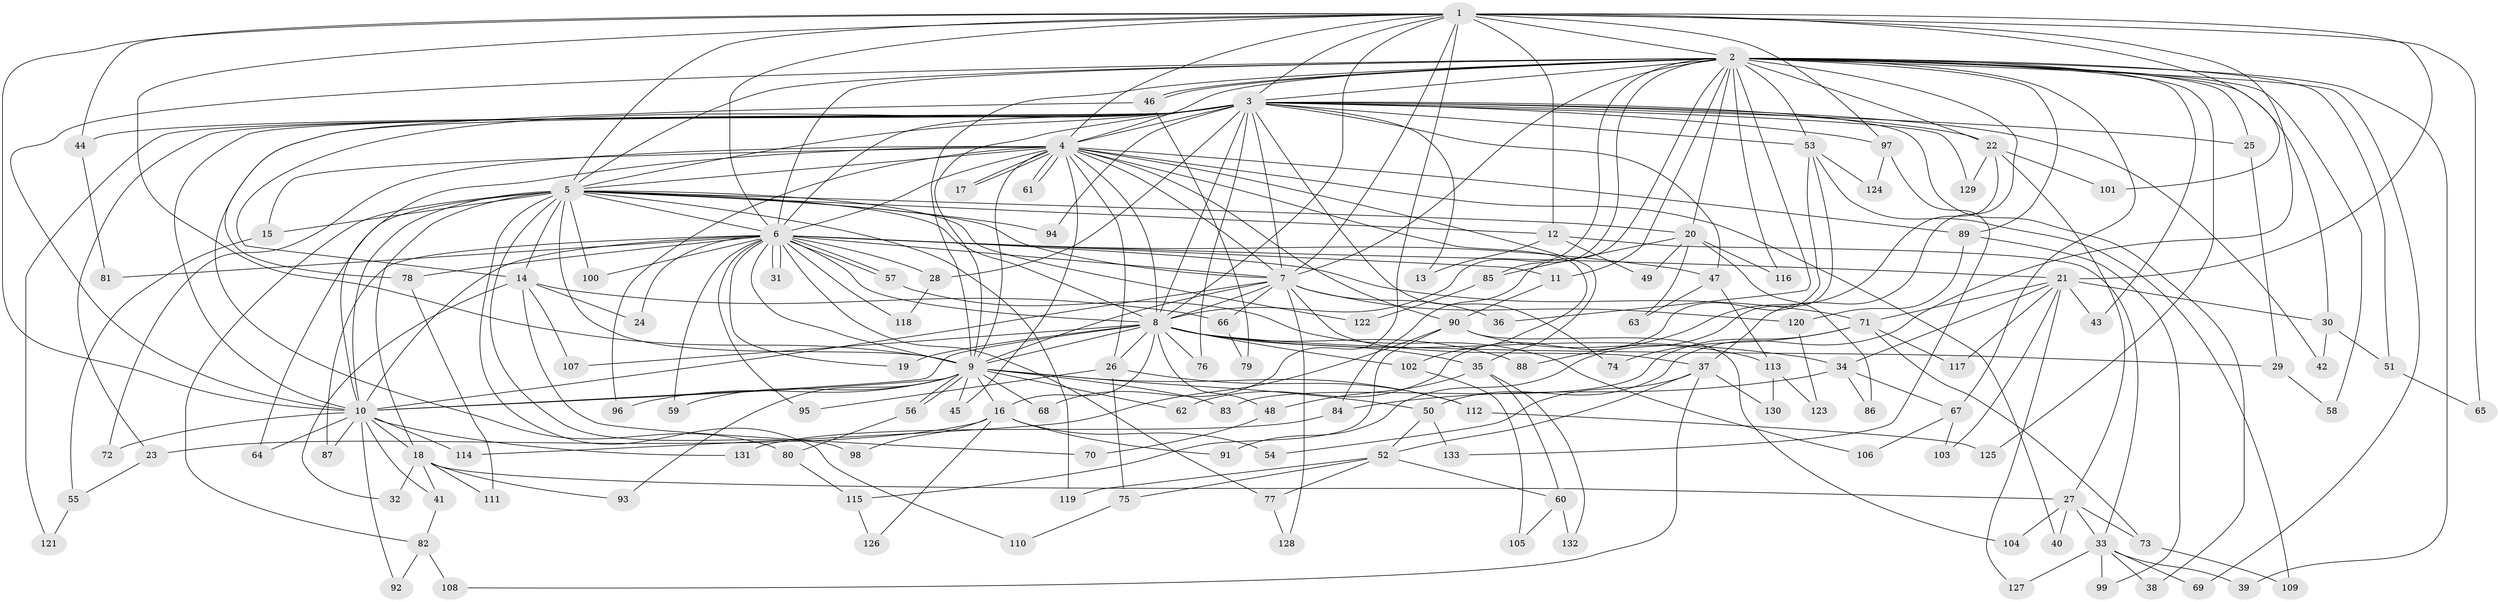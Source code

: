 // Generated by graph-tools (version 1.1) at 2025/01/03/09/25 03:01:37]
// undirected, 133 vertices, 291 edges
graph export_dot {
graph [start="1"]
  node [color=gray90,style=filled];
  1;
  2;
  3;
  4;
  5;
  6;
  7;
  8;
  9;
  10;
  11;
  12;
  13;
  14;
  15;
  16;
  17;
  18;
  19;
  20;
  21;
  22;
  23;
  24;
  25;
  26;
  27;
  28;
  29;
  30;
  31;
  32;
  33;
  34;
  35;
  36;
  37;
  38;
  39;
  40;
  41;
  42;
  43;
  44;
  45;
  46;
  47;
  48;
  49;
  50;
  51;
  52;
  53;
  54;
  55;
  56;
  57;
  58;
  59;
  60;
  61;
  62;
  63;
  64;
  65;
  66;
  67;
  68;
  69;
  70;
  71;
  72;
  73;
  74;
  75;
  76;
  77;
  78;
  79;
  80;
  81;
  82;
  83;
  84;
  85;
  86;
  87;
  88;
  89;
  90;
  91;
  92;
  93;
  94;
  95;
  96;
  97;
  98;
  99;
  100;
  101;
  102;
  103;
  104;
  105;
  106;
  107;
  108;
  109;
  110;
  111;
  112;
  113;
  114;
  115;
  116;
  117;
  118;
  119;
  120;
  121;
  122;
  123;
  124;
  125;
  126;
  127;
  128;
  129;
  130;
  131;
  132;
  133;
  1 -- 2;
  1 -- 3;
  1 -- 4;
  1 -- 5;
  1 -- 6;
  1 -- 7;
  1 -- 8;
  1 -- 9;
  1 -- 10;
  1 -- 12;
  1 -- 21;
  1 -- 44;
  1 -- 50;
  1 -- 65;
  1 -- 68;
  1 -- 97;
  1 -- 101;
  2 -- 3;
  2 -- 4;
  2 -- 5;
  2 -- 6;
  2 -- 7;
  2 -- 8;
  2 -- 9;
  2 -- 10;
  2 -- 11;
  2 -- 20;
  2 -- 22;
  2 -- 25;
  2 -- 30;
  2 -- 36;
  2 -- 37;
  2 -- 39;
  2 -- 43;
  2 -- 46;
  2 -- 46;
  2 -- 51;
  2 -- 53;
  2 -- 58;
  2 -- 67;
  2 -- 69;
  2 -- 84;
  2 -- 85;
  2 -- 89;
  2 -- 116;
  2 -- 125;
  3 -- 4;
  3 -- 5;
  3 -- 6;
  3 -- 7;
  3 -- 8;
  3 -- 9;
  3 -- 10;
  3 -- 13;
  3 -- 14;
  3 -- 22;
  3 -- 23;
  3 -- 25;
  3 -- 28;
  3 -- 38;
  3 -- 42;
  3 -- 44;
  3 -- 47;
  3 -- 53;
  3 -- 74;
  3 -- 76;
  3 -- 80;
  3 -- 94;
  3 -- 97;
  3 -- 121;
  3 -- 129;
  4 -- 5;
  4 -- 6;
  4 -- 7;
  4 -- 8;
  4 -- 9;
  4 -- 10;
  4 -- 15;
  4 -- 17;
  4 -- 17;
  4 -- 26;
  4 -- 35;
  4 -- 40;
  4 -- 45;
  4 -- 61;
  4 -- 61;
  4 -- 72;
  4 -- 89;
  4 -- 90;
  4 -- 96;
  4 -- 102;
  5 -- 6;
  5 -- 7;
  5 -- 8;
  5 -- 9;
  5 -- 10;
  5 -- 12;
  5 -- 14;
  5 -- 15;
  5 -- 18;
  5 -- 20;
  5 -- 64;
  5 -- 82;
  5 -- 94;
  5 -- 98;
  5 -- 100;
  5 -- 110;
  5 -- 119;
  5 -- 122;
  6 -- 7;
  6 -- 8;
  6 -- 9;
  6 -- 10;
  6 -- 11;
  6 -- 19;
  6 -- 21;
  6 -- 24;
  6 -- 28;
  6 -- 31;
  6 -- 31;
  6 -- 47;
  6 -- 57;
  6 -- 57;
  6 -- 59;
  6 -- 71;
  6 -- 77;
  6 -- 78;
  6 -- 81;
  6 -- 87;
  6 -- 95;
  6 -- 100;
  6 -- 118;
  7 -- 8;
  7 -- 9;
  7 -- 10;
  7 -- 36;
  7 -- 37;
  7 -- 66;
  7 -- 120;
  7 -- 128;
  8 -- 9;
  8 -- 10;
  8 -- 16;
  8 -- 19;
  8 -- 26;
  8 -- 29;
  8 -- 34;
  8 -- 35;
  8 -- 48;
  8 -- 76;
  8 -- 88;
  8 -- 102;
  8 -- 107;
  9 -- 10;
  9 -- 16;
  9 -- 45;
  9 -- 50;
  9 -- 56;
  9 -- 56;
  9 -- 59;
  9 -- 62;
  9 -- 68;
  9 -- 83;
  9 -- 93;
  9 -- 96;
  9 -- 112;
  10 -- 18;
  10 -- 41;
  10 -- 64;
  10 -- 72;
  10 -- 87;
  10 -- 92;
  10 -- 114;
  10 -- 131;
  11 -- 90;
  12 -- 13;
  12 -- 33;
  12 -- 49;
  14 -- 24;
  14 -- 32;
  14 -- 66;
  14 -- 70;
  14 -- 107;
  15 -- 55;
  16 -- 23;
  16 -- 54;
  16 -- 91;
  16 -- 98;
  16 -- 126;
  18 -- 27;
  18 -- 32;
  18 -- 41;
  18 -- 93;
  18 -- 111;
  20 -- 49;
  20 -- 63;
  20 -- 85;
  20 -- 86;
  20 -- 116;
  21 -- 30;
  21 -- 34;
  21 -- 43;
  21 -- 71;
  21 -- 103;
  21 -- 117;
  21 -- 127;
  22 -- 27;
  22 -- 88;
  22 -- 101;
  22 -- 129;
  23 -- 55;
  25 -- 29;
  26 -- 75;
  26 -- 95;
  26 -- 112;
  27 -- 33;
  27 -- 40;
  27 -- 73;
  27 -- 104;
  28 -- 118;
  29 -- 58;
  30 -- 42;
  30 -- 51;
  33 -- 38;
  33 -- 39;
  33 -- 69;
  33 -- 99;
  33 -- 127;
  34 -- 67;
  34 -- 84;
  34 -- 86;
  35 -- 48;
  35 -- 60;
  35 -- 132;
  37 -- 52;
  37 -- 54;
  37 -- 108;
  37 -- 130;
  41 -- 82;
  44 -- 81;
  46 -- 78;
  46 -- 79;
  47 -- 63;
  47 -- 113;
  48 -- 70;
  50 -- 52;
  50 -- 133;
  51 -- 65;
  52 -- 60;
  52 -- 75;
  52 -- 77;
  52 -- 119;
  53 -- 62;
  53 -- 91;
  53 -- 109;
  53 -- 124;
  55 -- 121;
  56 -- 80;
  57 -- 106;
  60 -- 105;
  60 -- 132;
  66 -- 79;
  67 -- 103;
  67 -- 106;
  71 -- 73;
  71 -- 74;
  71 -- 83;
  71 -- 117;
  73 -- 109;
  75 -- 110;
  77 -- 128;
  78 -- 111;
  80 -- 115;
  82 -- 92;
  82 -- 108;
  84 -- 131;
  85 -- 122;
  89 -- 99;
  89 -- 120;
  90 -- 104;
  90 -- 113;
  90 -- 114;
  90 -- 115;
  97 -- 124;
  97 -- 133;
  102 -- 105;
  112 -- 125;
  113 -- 123;
  113 -- 130;
  115 -- 126;
  120 -- 123;
}
